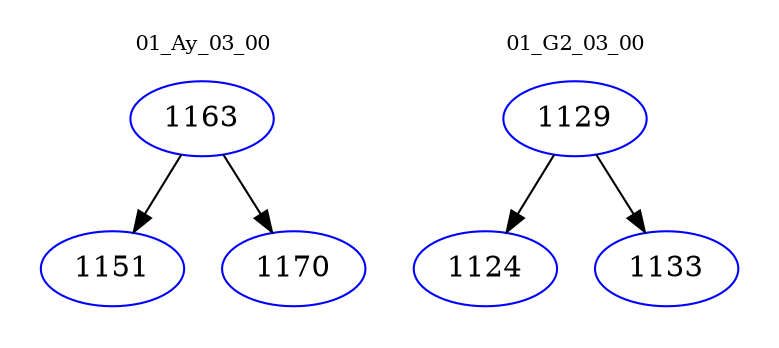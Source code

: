 digraph{
subgraph cluster_0 {
color = white
label = "01_Ay_03_00";
fontsize=10;
T0_1163 [label="1163", color="blue"]
T0_1163 -> T0_1151 [color="black"]
T0_1151 [label="1151", color="blue"]
T0_1163 -> T0_1170 [color="black"]
T0_1170 [label="1170", color="blue"]
}
subgraph cluster_1 {
color = white
label = "01_G2_03_00";
fontsize=10;
T1_1129 [label="1129", color="blue"]
T1_1129 -> T1_1124 [color="black"]
T1_1124 [label="1124", color="blue"]
T1_1129 -> T1_1133 [color="black"]
T1_1133 [label="1133", color="blue"]
}
}
